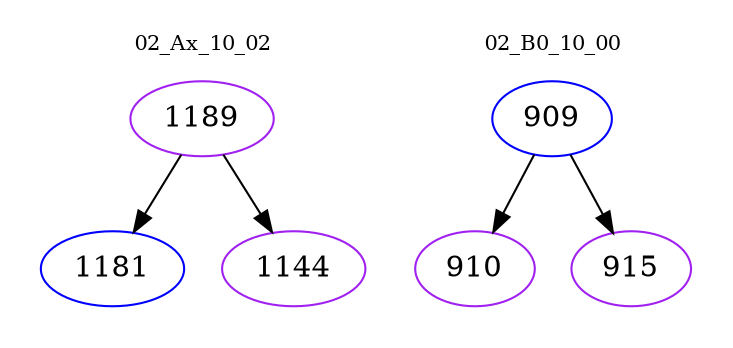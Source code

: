 digraph{
subgraph cluster_0 {
color = white
label = "02_Ax_10_02";
fontsize=10;
T0_1189 [label="1189", color="purple"]
T0_1189 -> T0_1181 [color="black"]
T0_1181 [label="1181", color="blue"]
T0_1189 -> T0_1144 [color="black"]
T0_1144 [label="1144", color="purple"]
}
subgraph cluster_1 {
color = white
label = "02_B0_10_00";
fontsize=10;
T1_909 [label="909", color="blue"]
T1_909 -> T1_910 [color="black"]
T1_910 [label="910", color="purple"]
T1_909 -> T1_915 [color="black"]
T1_915 [label="915", color="purple"]
}
}
